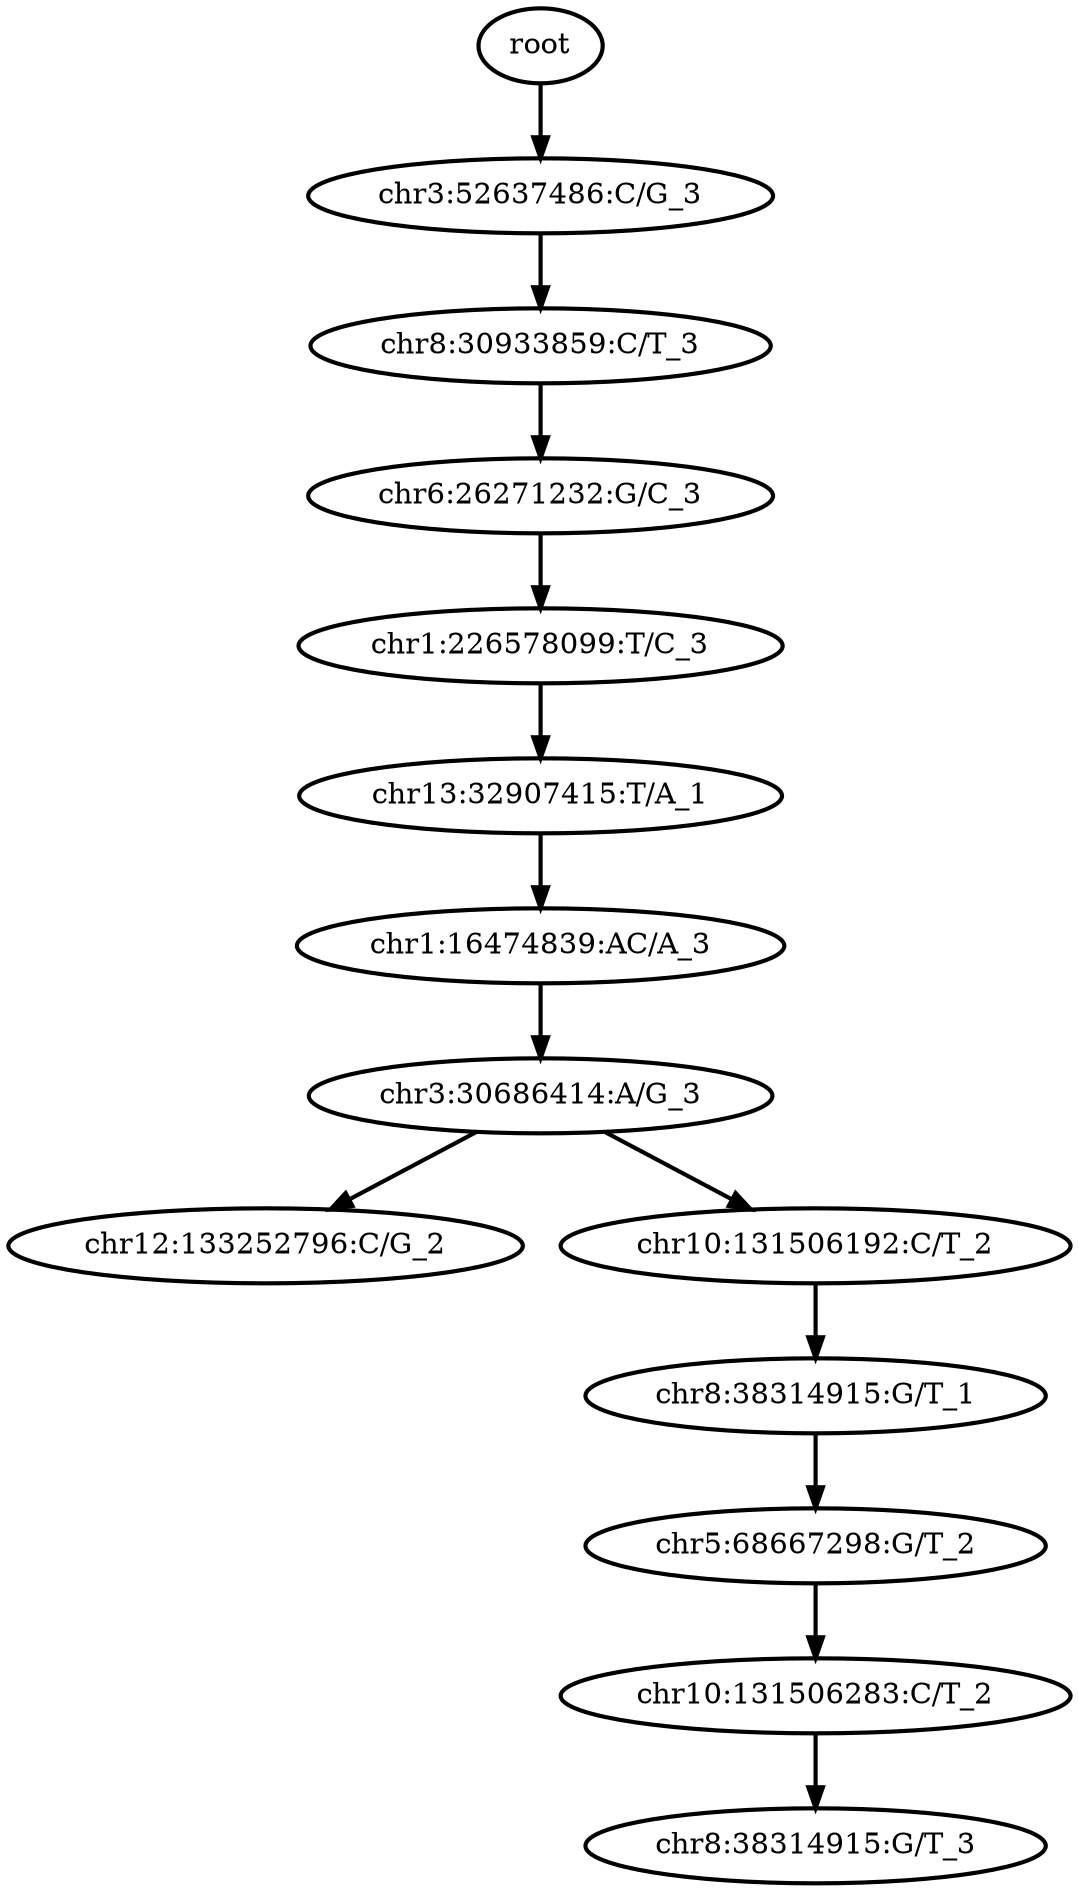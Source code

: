 digraph N {
	overlap="false"
	rankdir="TB"
	0 [label="root", style="bold"];
	1 [label="chr3:52637486:C/G_3", style="bold"];
	2 [label="chr8:30933859:C/T_3", style="bold"];
	3 [label="chr6:26271232:G/C_3", style="bold"];
	4 [label="chr1:226578099:T/C_3", style="bold"];
	5 [label="chr13:32907415:T/A_1", style="bold"];
	6 [label="chr1:16474839:AC/A_3", style="bold"];
	7 [label="chr3:30686414:A/G_3", style="bold"];
	8 [label="chr12:133252796:C/G_2", style="bold"];
	9 [label="chr10:131506192:C/T_2", style="bold"];
	10 [label="chr8:38314915:G/T_1", style="bold"];
	11 [label="chr5:68667298:G/T_2", style="bold"];
	12 [label="chr10:131506283:C/T_2", style="bold"];
	13 [label="chr8:38314915:G/T_3", style="bold"];
	0 -> 1 [style="bold"];
	1 -> 2 [style="bold"];
	2 -> 3 [style="bold"];
	3 -> 4 [style="bold"];
	4 -> 5 [style="bold"];
	5 -> 6 [style="bold"];
	6 -> 7 [style="bold"];
	7 -> 8 [style="bold"];
	7 -> 9 [style="bold"];
	9 -> 10 [style="bold"];
	10 -> 11 [style="bold"];
	11 -> 12 [style="bold"];
	12 -> 13 [style="bold"];
}